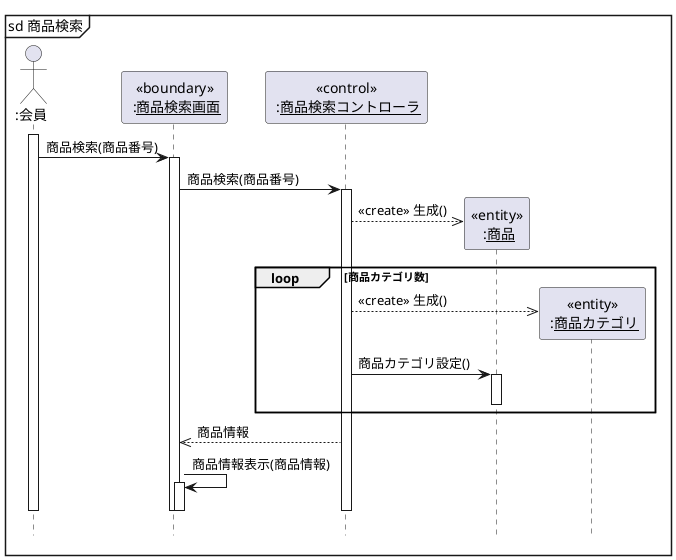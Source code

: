 @startuml 商品情報検索
hide footbox
actor ":会員" as user
participant "<<boundary>>\n :<u>商品検索画面</u>" as boundary
participant "<<control>>\n :<u>商品検索コントローラ</u>" as control

    mainframe sd 商品検索
        activate user
            user -> boundary: 商品検索(商品番号)
            activate boundary
                boundary -> control: 商品検索(商品番号)
                activate control
                    create "<<entity>>\n :<u>商品</u>" as product
                    control -->> product: <<create>> 生成()
                    loop 商品カテゴリ数
                        create "<<entity>>\n :<u>商品カテゴリ</u>" as category
                        control -->> category:<<create>> 生成()
                        control -> product: 商品カテゴリ設定()
                        activate product
                        deactivate product
                    end loop
                    boundary <<-- control:商品情報
                    boundary -> boundary:  商品情報表示(商品情報)
                    activate boundary
                    deactivate boundary 
                deactivate control
            deactivate boundary
        deactivate user
@enduml